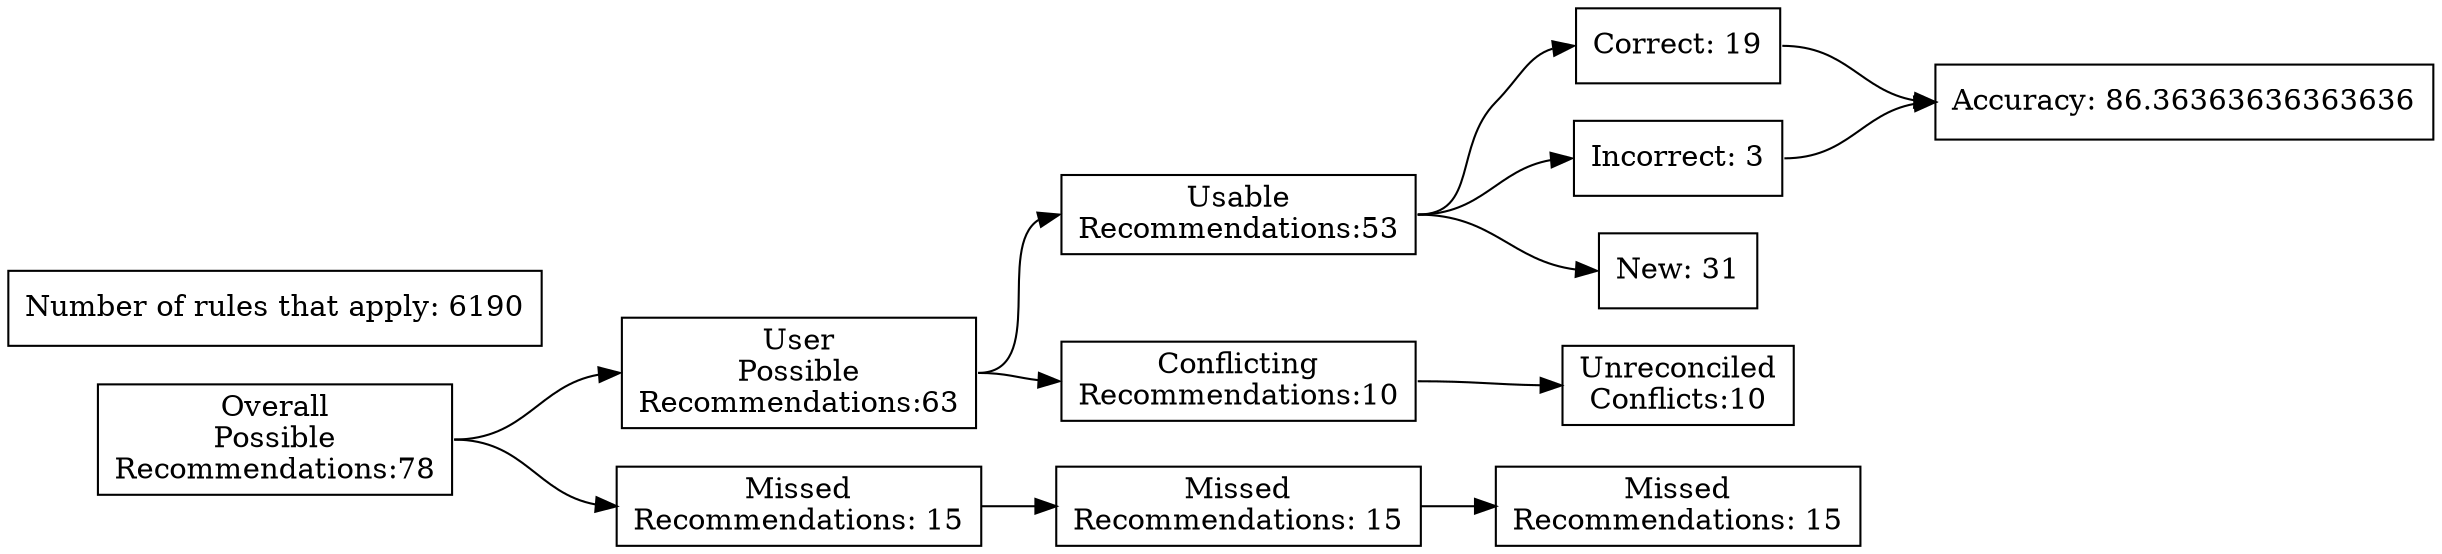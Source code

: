digraph {
	graph [rankdir=LR]
	node [pos=r shape=box]
	edge [headport=w tailport=e]
		A [label="Overall
Possible
Recommendations:78"]
		B [label="User
Possible
Recommendations:63"]
		C [label="Missed
Recommendations: 15"]
		D [label="Usable
Recommendations:53"]
		E [label="Conflicting
Recommendations:10"]
		J [label="Missed
Recommendations: 15"]
		M [label="Unreconciled
Conflicts:10"]
		F [label="Correct: 19"]
		G [label="Incorrect: 3"]
		H [label="New: 31"]
		K [label="Missed
Recommendations: 15"]
		I [label="Accuracy: 86.36363636363636"]
		l [label="Number of rules that apply: 6190"]
			A -> B
			A -> C
			B -> D
			B -> E
			D -> F
			D -> G
			D -> H
			F -> I
			G -> I
			C -> J
			J -> K
			E -> M
}
